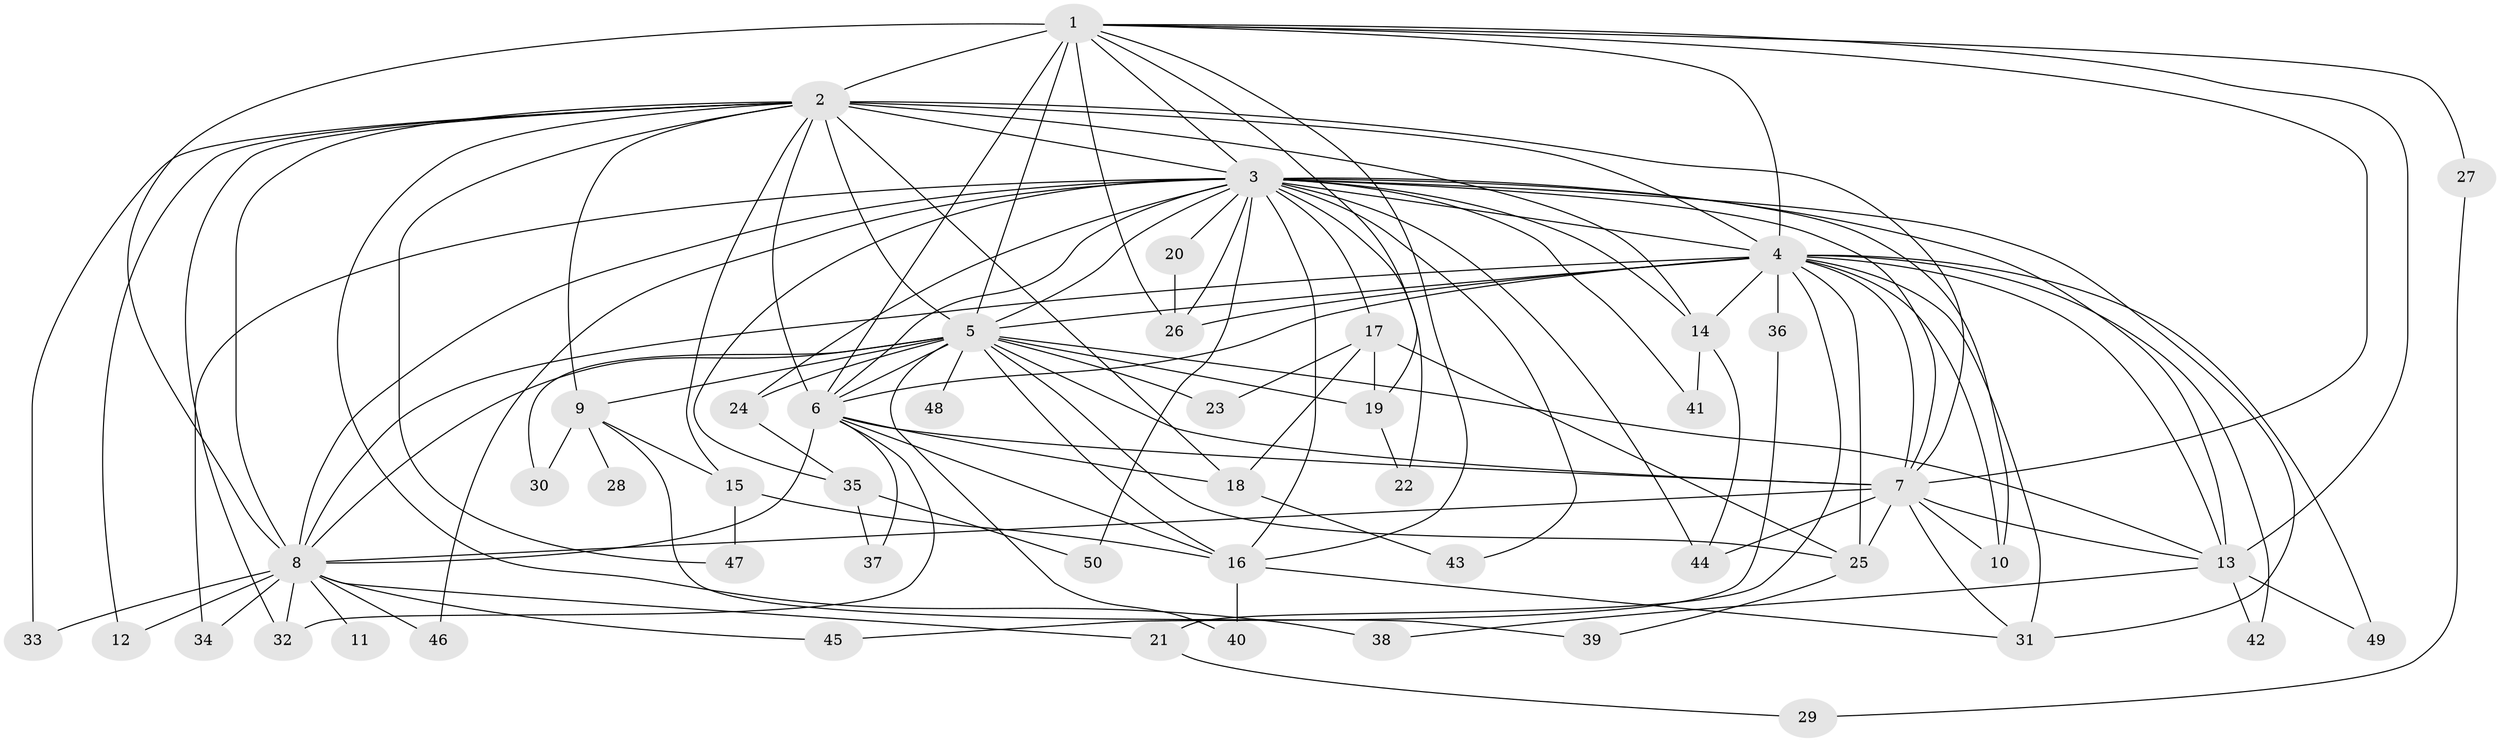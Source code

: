 // original degree distribution, {15: 0.05, 30: 0.0125, 23: 0.0125, 18: 0.0125, 14: 0.0125, 17: 0.0125, 19: 0.0125, 7: 0.0125, 3: 0.2125, 2: 0.5125, 4: 0.1, 5: 0.0125, 6: 0.025}
// Generated by graph-tools (version 1.1) at 2025/49/03/04/25 22:49:43]
// undirected, 50 vertices, 123 edges
graph export_dot {
  node [color=gray90,style=filled];
  1;
  2;
  3;
  4;
  5;
  6;
  7;
  8;
  9;
  10;
  11;
  12;
  13;
  14;
  15;
  16;
  17;
  18;
  19;
  20;
  21;
  22;
  23;
  24;
  25;
  26;
  27;
  28;
  29;
  30;
  31;
  32;
  33;
  34;
  35;
  36;
  37;
  38;
  39;
  40;
  41;
  42;
  43;
  44;
  45;
  46;
  47;
  48;
  49;
  50;
  1 -- 2 [weight=2.0];
  1 -- 3 [weight=1.0];
  1 -- 4 [weight=1.0];
  1 -- 5 [weight=2.0];
  1 -- 6 [weight=1.0];
  1 -- 7 [weight=1.0];
  1 -- 8 [weight=1.0];
  1 -- 13 [weight=1.0];
  1 -- 16 [weight=1.0];
  1 -- 19 [weight=1.0];
  1 -- 26 [weight=1.0];
  1 -- 27 [weight=1.0];
  2 -- 3 [weight=3.0];
  2 -- 4 [weight=3.0];
  2 -- 5 [weight=4.0];
  2 -- 6 [weight=3.0];
  2 -- 7 [weight=2.0];
  2 -- 8 [weight=3.0];
  2 -- 9 [weight=1.0];
  2 -- 12 [weight=1.0];
  2 -- 14 [weight=1.0];
  2 -- 15 [weight=1.0];
  2 -- 18 [weight=1.0];
  2 -- 32 [weight=1.0];
  2 -- 33 [weight=1.0];
  2 -- 38 [weight=1.0];
  2 -- 47 [weight=1.0];
  3 -- 4 [weight=1.0];
  3 -- 5 [weight=2.0];
  3 -- 6 [weight=1.0];
  3 -- 7 [weight=1.0];
  3 -- 8 [weight=1.0];
  3 -- 10 [weight=1.0];
  3 -- 13 [weight=2.0];
  3 -- 14 [weight=1.0];
  3 -- 16 [weight=1.0];
  3 -- 17 [weight=1.0];
  3 -- 20 [weight=1.0];
  3 -- 22 [weight=1.0];
  3 -- 24 [weight=1.0];
  3 -- 26 [weight=1.0];
  3 -- 31 [weight=1.0];
  3 -- 34 [weight=1.0];
  3 -- 35 [weight=1.0];
  3 -- 41 [weight=1.0];
  3 -- 43 [weight=1.0];
  3 -- 44 [weight=1.0];
  3 -- 46 [weight=1.0];
  3 -- 50 [weight=1.0];
  4 -- 5 [weight=2.0];
  4 -- 6 [weight=1.0];
  4 -- 7 [weight=1.0];
  4 -- 8 [weight=1.0];
  4 -- 10 [weight=2.0];
  4 -- 13 [weight=1.0];
  4 -- 14 [weight=2.0];
  4 -- 21 [weight=1.0];
  4 -- 25 [weight=1.0];
  4 -- 26 [weight=1.0];
  4 -- 31 [weight=1.0];
  4 -- 36 [weight=1.0];
  4 -- 42 [weight=1.0];
  4 -- 49 [weight=1.0];
  5 -- 6 [weight=2.0];
  5 -- 7 [weight=3.0];
  5 -- 8 [weight=2.0];
  5 -- 9 [weight=1.0];
  5 -- 13 [weight=1.0];
  5 -- 16 [weight=1.0];
  5 -- 19 [weight=1.0];
  5 -- 23 [weight=1.0];
  5 -- 24 [weight=1.0];
  5 -- 25 [weight=1.0];
  5 -- 30 [weight=1.0];
  5 -- 40 [weight=1.0];
  5 -- 48 [weight=2.0];
  6 -- 7 [weight=1.0];
  6 -- 8 [weight=1.0];
  6 -- 16 [weight=1.0];
  6 -- 18 [weight=1.0];
  6 -- 32 [weight=1.0];
  6 -- 37 [weight=1.0];
  7 -- 8 [weight=1.0];
  7 -- 10 [weight=1.0];
  7 -- 13 [weight=1.0];
  7 -- 25 [weight=1.0];
  7 -- 31 [weight=1.0];
  7 -- 44 [weight=1.0];
  8 -- 11 [weight=1.0];
  8 -- 12 [weight=1.0];
  8 -- 21 [weight=1.0];
  8 -- 32 [weight=1.0];
  8 -- 33 [weight=1.0];
  8 -- 34 [weight=1.0];
  8 -- 45 [weight=1.0];
  8 -- 46 [weight=1.0];
  9 -- 15 [weight=1.0];
  9 -- 28 [weight=1.0];
  9 -- 30 [weight=1.0];
  9 -- 39 [weight=1.0];
  13 -- 38 [weight=1.0];
  13 -- 42 [weight=1.0];
  13 -- 49 [weight=1.0];
  14 -- 41 [weight=1.0];
  14 -- 44 [weight=1.0];
  15 -- 16 [weight=1.0];
  15 -- 47 [weight=1.0];
  16 -- 31 [weight=1.0];
  16 -- 40 [weight=1.0];
  17 -- 18 [weight=1.0];
  17 -- 19 [weight=1.0];
  17 -- 23 [weight=1.0];
  17 -- 25 [weight=1.0];
  18 -- 43 [weight=1.0];
  19 -- 22 [weight=1.0];
  20 -- 26 [weight=1.0];
  21 -- 29 [weight=1.0];
  24 -- 35 [weight=1.0];
  25 -- 39 [weight=1.0];
  27 -- 29 [weight=1.0];
  35 -- 37 [weight=1.0];
  35 -- 50 [weight=1.0];
  36 -- 45 [weight=1.0];
}
